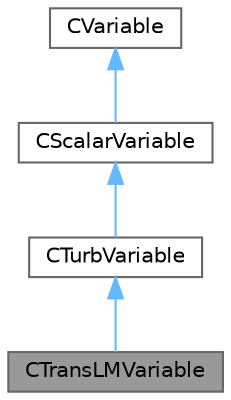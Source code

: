 digraph "CTransLMVariable"
{
 // LATEX_PDF_SIZE
  bgcolor="transparent";
  edge [fontname=Helvetica,fontsize=10,labelfontname=Helvetica,labelfontsize=10];
  node [fontname=Helvetica,fontsize=10,shape=box,height=0.2,width=0.4];
  Node1 [id="Node000001",label="CTransLMVariable",height=0.2,width=0.4,color="gray40", fillcolor="grey60", style="filled", fontcolor="black",tooltip="Transition model variables."];
  Node2 -> Node1 [id="edge1_Node000001_Node000002",dir="back",color="steelblue1",style="solid",tooltip=" "];
  Node2 [id="Node000002",label="CTurbVariable",height=0.2,width=0.4,color="gray40", fillcolor="white", style="filled",URL="$classCTurbVariable.html",tooltip="Base class for defining the variables of the turbulence model."];
  Node3 -> Node2 [id="edge2_Node000002_Node000003",dir="back",color="steelblue1",style="solid",tooltip=" "];
  Node3 [id="Node000003",label="CScalarVariable",height=0.2,width=0.4,color="gray40", fillcolor="white", style="filled",URL="$classCScalarVariable.html",tooltip="Base class for defining the shared variables of scalar solvers."];
  Node4 -> Node3 [id="edge3_Node000003_Node000004",dir="back",color="steelblue1",style="solid",tooltip=" "];
  Node4 [id="Node000004",label="CVariable",height=0.2,width=0.4,color="gray40", fillcolor="white", style="filled",URL="$classCVariable.html",tooltip="Main class for defining the variables."];
}
